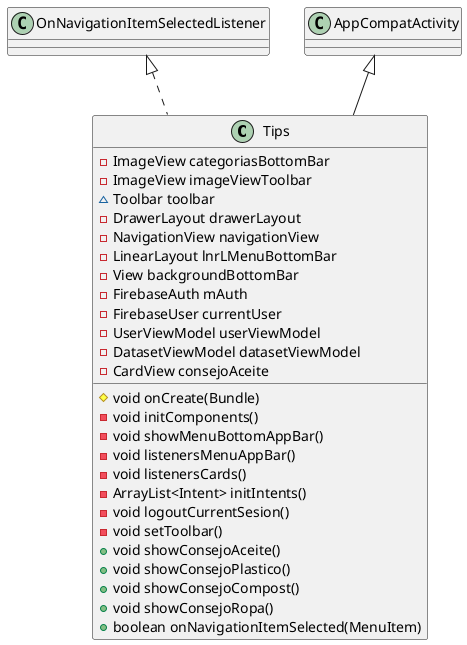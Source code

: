 @startuml
class Tips {
- ImageView categoriasBottomBar
- ImageView imageViewToolbar
~ Toolbar toolbar
- DrawerLayout drawerLayout
- NavigationView navigationView
- LinearLayout lnrLMenuBottomBar
- View backgroundBottomBar
- FirebaseAuth mAuth
- FirebaseUser currentUser
- UserViewModel userViewModel
- DatasetViewModel datasetViewModel
- CardView consejoAceite
# void onCreate(Bundle)
- void initComponents()
- void showMenuBottomAppBar()
- void listenersMenuAppBar()
- void listenersCards()
- ArrayList<Intent> initIntents()
- void logoutCurrentSesion()
- void setToolbar()
+ void showConsejoAceite()
+ void showConsejoPlastico()
+ void showConsejoCompost()
+ void showConsejoRopa()
+ boolean onNavigationItemSelected(MenuItem)
}


OnNavigationItemSelectedListener <|.. Tips
AppCompatActivity <|-- Tips
@enduml